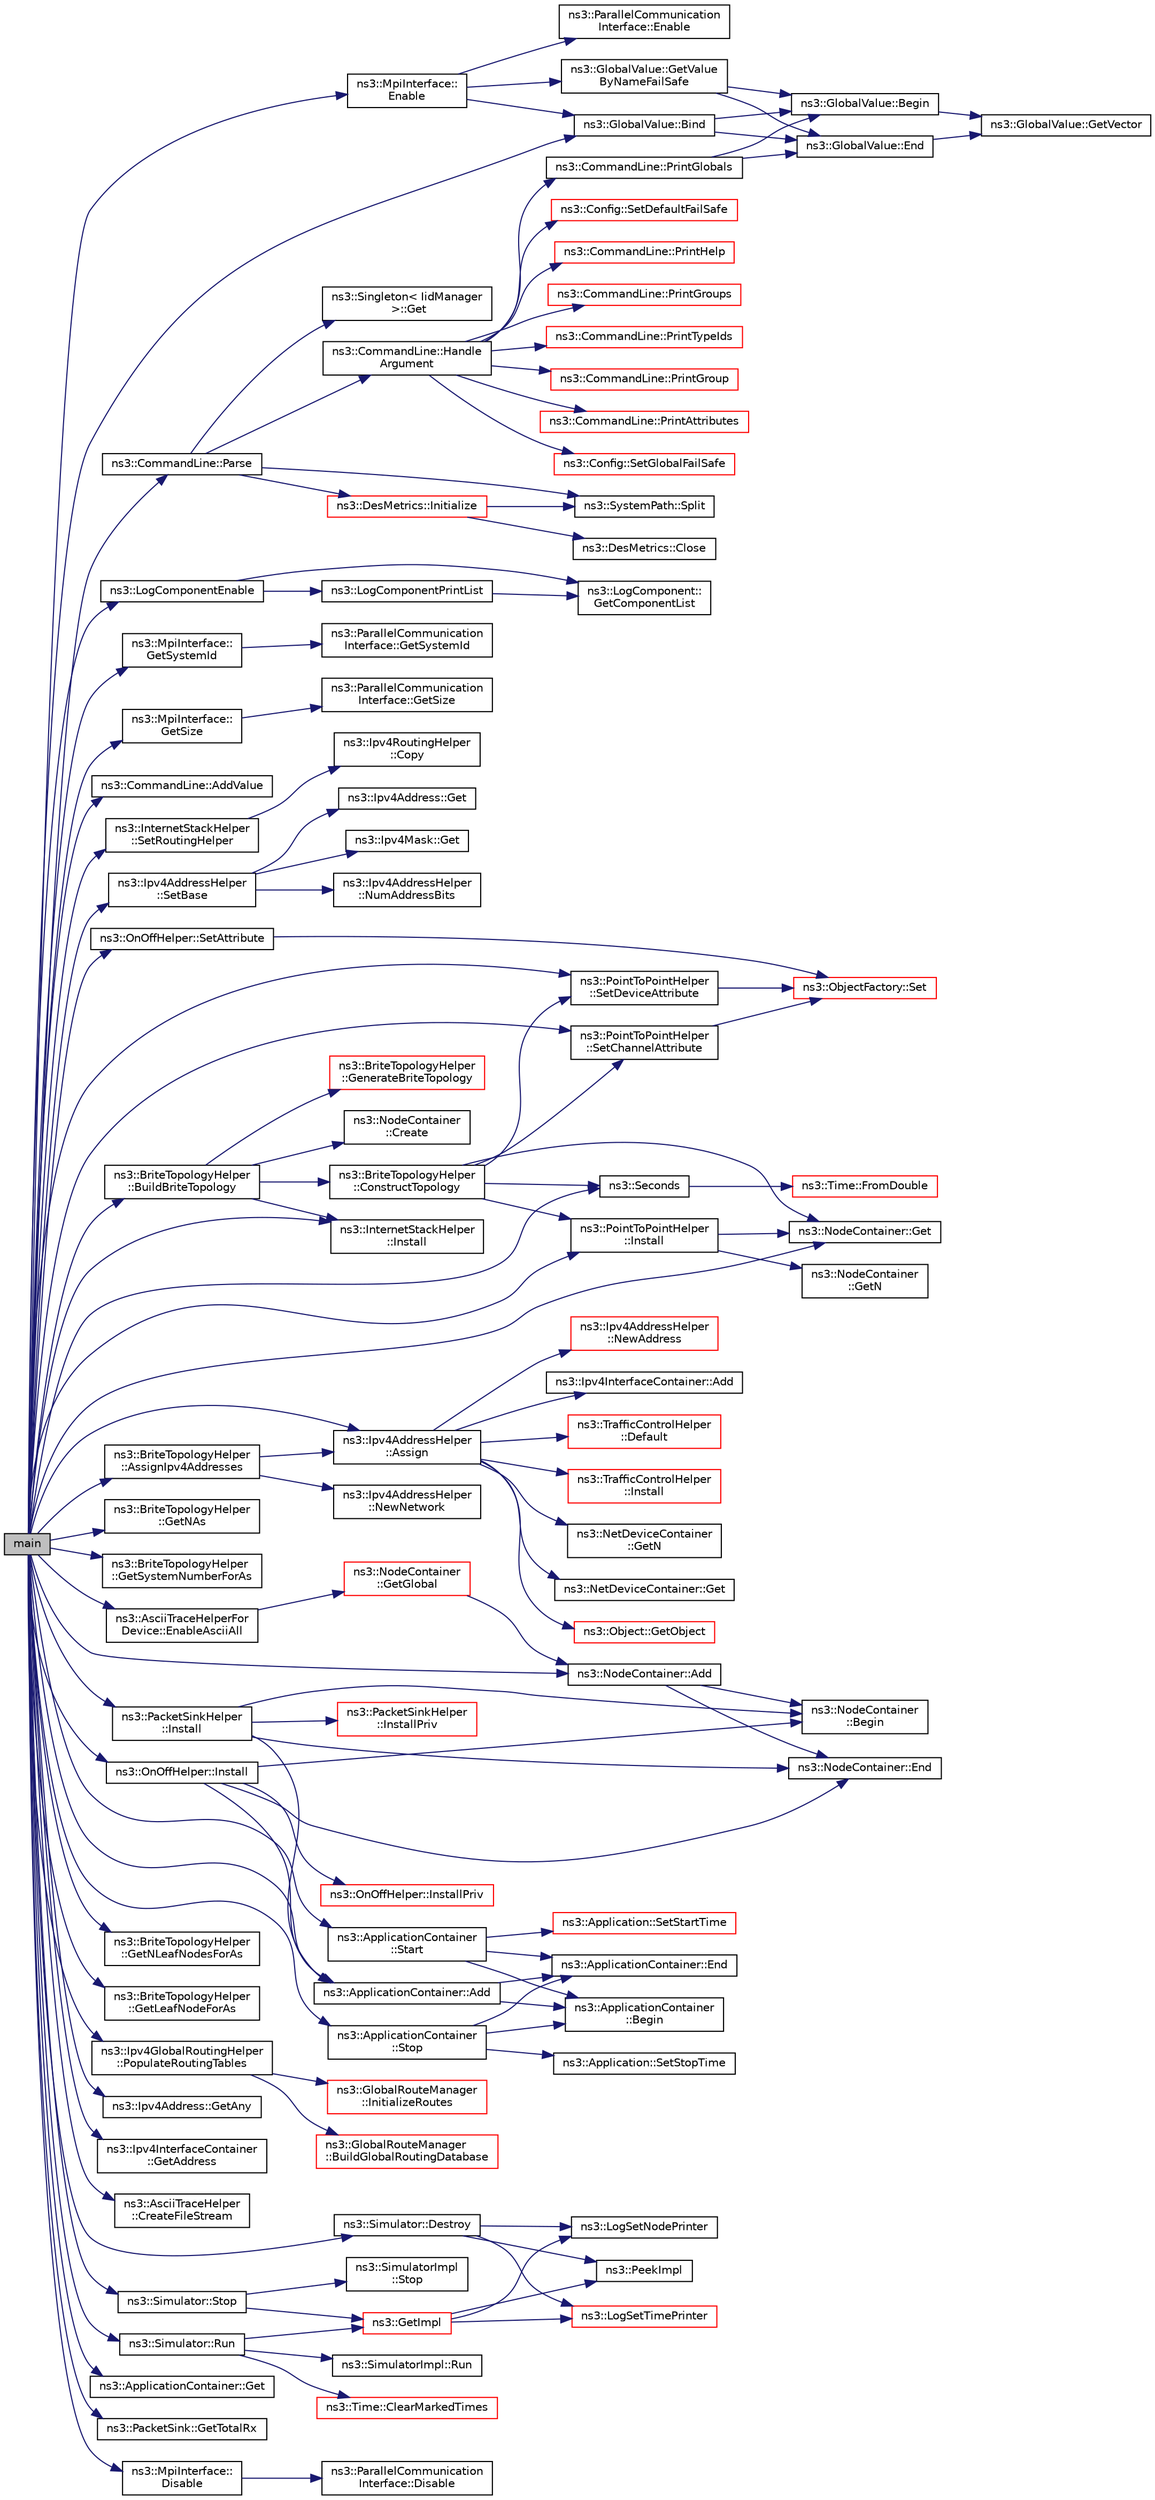digraph "main"
{
  edge [fontname="Helvetica",fontsize="10",labelfontname="Helvetica",labelfontsize="10"];
  node [fontname="Helvetica",fontsize="10",shape=record];
  rankdir="LR";
  Node1 [label="main",height=0.2,width=0.4,color="black", fillcolor="grey75", style="filled", fontcolor="black"];
  Node1 -> Node2 [color="midnightblue",fontsize="10",style="solid"];
  Node2 [label="ns3::MpiInterface::\lEnable",height=0.2,width=0.4,color="black", fillcolor="white", style="filled",URL="$d8/dbe/classns3_1_1MpiInterface.html#ae4512e9386ba0c1cd0857b8ec4620a8b",tooltip="Sets up parallel communication interface. "];
  Node2 -> Node3 [color="midnightblue",fontsize="10",style="solid"];
  Node3 [label="ns3::GlobalValue::GetValue\lByNameFailSafe",height=0.2,width=0.4,color="black", fillcolor="white", style="filled",URL="$dc/d02/classns3_1_1GlobalValue.html#a5ca71172f85db4c2f8c4357e637bb758"];
  Node3 -> Node4 [color="midnightblue",fontsize="10",style="solid"];
  Node4 [label="ns3::GlobalValue::Begin",height=0.2,width=0.4,color="black", fillcolor="white", style="filled",URL="$dc/d02/classns3_1_1GlobalValue.html#acdeb71b28fe45d98523a2168e8807d83"];
  Node4 -> Node5 [color="midnightblue",fontsize="10",style="solid"];
  Node5 [label="ns3::GlobalValue::GetVector",height=0.2,width=0.4,color="black", fillcolor="white", style="filled",URL="$dc/d02/classns3_1_1GlobalValue.html#a69fde3a69c812df719c42b4e2ebde77e"];
  Node3 -> Node6 [color="midnightblue",fontsize="10",style="solid"];
  Node6 [label="ns3::GlobalValue::End",height=0.2,width=0.4,color="black", fillcolor="white", style="filled",URL="$dc/d02/classns3_1_1GlobalValue.html#a2488c329999cf507cc7f7aeb173a4a75"];
  Node6 -> Node5 [color="midnightblue",fontsize="10",style="solid"];
  Node2 -> Node7 [color="midnightblue",fontsize="10",style="solid"];
  Node7 [label="ns3::GlobalValue::Bind",height=0.2,width=0.4,color="black", fillcolor="white", style="filled",URL="$dc/d02/classns3_1_1GlobalValue.html#a4fe56773b98d1047cd50e974256fd14a"];
  Node7 -> Node4 [color="midnightblue",fontsize="10",style="solid"];
  Node7 -> Node6 [color="midnightblue",fontsize="10",style="solid"];
  Node2 -> Node8 [color="midnightblue",fontsize="10",style="solid"];
  Node8 [label="ns3::ParallelCommunication\lInterface::Enable",height=0.2,width=0.4,color="black", fillcolor="white", style="filled",URL="$d5/d06/classns3_1_1ParallelCommunicationInterface.html#a0f73feee4076f27f3d80166656bdfdae"];
  Node1 -> Node7 [color="midnightblue",fontsize="10",style="solid"];
  Node1 -> Node9 [color="midnightblue",fontsize="10",style="solid"];
  Node9 [label="ns3::LogComponentEnable",height=0.2,width=0.4,color="black", fillcolor="white", style="filled",URL="$d7/d2e/namespacens3.html#adc4ef4f00bb2f5f4edae67fc3bc27f20"];
  Node9 -> Node10 [color="midnightblue",fontsize="10",style="solid"];
  Node10 [label="ns3::LogComponent::\lGetComponentList",height=0.2,width=0.4,color="black", fillcolor="white", style="filled",URL="$d9/d3f/classns3_1_1LogComponent.html#a63eb2c0fd93c30f9081443c2fd4bffe9"];
  Node9 -> Node11 [color="midnightblue",fontsize="10",style="solid"];
  Node11 [label="ns3::LogComponentPrintList",height=0.2,width=0.4,color="black", fillcolor="white", style="filled",URL="$d7/d2e/namespacens3.html#a5252703c3f8260fd6dc609f1b276e57c"];
  Node11 -> Node10 [color="midnightblue",fontsize="10",style="solid"];
  Node1 -> Node12 [color="midnightblue",fontsize="10",style="solid"];
  Node12 [label="ns3::MpiInterface::\lGetSystemId",height=0.2,width=0.4,color="black", fillcolor="white", style="filled",URL="$d8/dbe/classns3_1_1MpiInterface.html#a7f1f671b55948fb1c8f7eb54f22a9619"];
  Node12 -> Node13 [color="midnightblue",fontsize="10",style="solid"];
  Node13 [label="ns3::ParallelCommunication\lInterface::GetSystemId",height=0.2,width=0.4,color="black", fillcolor="white", style="filled",URL="$d5/d06/classns3_1_1ParallelCommunicationInterface.html#a9070c6c68ffa2223d422f132ec8e27b9"];
  Node1 -> Node14 [color="midnightblue",fontsize="10",style="solid"];
  Node14 [label="ns3::MpiInterface::\lGetSize",height=0.2,width=0.4,color="black", fillcolor="white", style="filled",URL="$d8/dbe/classns3_1_1MpiInterface.html#ab35c742e7e7ad3fa07cf0dbb92413c82"];
  Node14 -> Node15 [color="midnightblue",fontsize="10",style="solid"];
  Node15 [label="ns3::ParallelCommunication\lInterface::GetSize",height=0.2,width=0.4,color="black", fillcolor="white", style="filled",URL="$d5/d06/classns3_1_1ParallelCommunicationInterface.html#ab9700002497437a15959e9009eedfcdb"];
  Node1 -> Node16 [color="midnightblue",fontsize="10",style="solid"];
  Node16 [label="ns3::CommandLine::AddValue",height=0.2,width=0.4,color="black", fillcolor="white", style="filled",URL="$dc/d87/classns3_1_1CommandLine.html#addcfb546c7ad4c8bd0965654d55beb8e"];
  Node1 -> Node17 [color="midnightblue",fontsize="10",style="solid"];
  Node17 [label="ns3::CommandLine::Parse",height=0.2,width=0.4,color="black", fillcolor="white", style="filled",URL="$dc/d87/classns3_1_1CommandLine.html#a5c10b85b3207e5ecb48d907966923156"];
  Node17 -> Node18 [color="midnightblue",fontsize="10",style="solid"];
  Node18 [label="ns3::SystemPath::Split",height=0.2,width=0.4,color="black", fillcolor="white", style="filled",URL="$d0/dde/group__systempath.html#ga523072e05da63b63113d1bea840edf1a"];
  Node17 -> Node19 [color="midnightblue",fontsize="10",style="solid"];
  Node19 [label="ns3::CommandLine::Handle\lArgument",height=0.2,width=0.4,color="black", fillcolor="white", style="filled",URL="$dc/d87/classns3_1_1CommandLine.html#a527b83304a3c713f3e84711a8a2185a7"];
  Node19 -> Node20 [color="midnightblue",fontsize="10",style="solid"];
  Node20 [label="ns3::CommandLine::PrintHelp",height=0.2,width=0.4,color="red", fillcolor="white", style="filled",URL="$dc/d87/classns3_1_1CommandLine.html#a4558fd7b9eba52d77ffacb4e9896e5de",tooltip="Print program usage to the desired output stream. "];
  Node19 -> Node21 [color="midnightblue",fontsize="10",style="solid"];
  Node21 [label="ns3::CommandLine::PrintGroups",height=0.2,width=0.4,color="red", fillcolor="white", style="filled",URL="$dc/d87/classns3_1_1CommandLine.html#acbfbd40c40508f3b0700d41de1f53089"];
  Node19 -> Node22 [color="midnightblue",fontsize="10",style="solid"];
  Node22 [label="ns3::CommandLine::PrintTypeIds",height=0.2,width=0.4,color="red", fillcolor="white", style="filled",URL="$dc/d87/classns3_1_1CommandLine.html#a141b4fcef1091a980f15f0845166e20b"];
  Node19 -> Node23 [color="midnightblue",fontsize="10",style="solid"];
  Node23 [label="ns3::CommandLine::PrintGlobals",height=0.2,width=0.4,color="black", fillcolor="white", style="filled",URL="$dc/d87/classns3_1_1CommandLine.html#ae531d3f88153ab9edac51509cc0cf8be"];
  Node23 -> Node4 [color="midnightblue",fontsize="10",style="solid"];
  Node23 -> Node6 [color="midnightblue",fontsize="10",style="solid"];
  Node19 -> Node24 [color="midnightblue",fontsize="10",style="solid"];
  Node24 [label="ns3::CommandLine::PrintGroup",height=0.2,width=0.4,color="red", fillcolor="white", style="filled",URL="$dc/d87/classns3_1_1CommandLine.html#abb65c554c9c8f54e815ce54cf8abcd0e"];
  Node19 -> Node25 [color="midnightblue",fontsize="10",style="solid"];
  Node25 [label="ns3::CommandLine::PrintAttributes",height=0.2,width=0.4,color="red", fillcolor="white", style="filled",URL="$dc/d87/classns3_1_1CommandLine.html#a1257dece593fadf03777c71ea4f49b89"];
  Node19 -> Node26 [color="midnightblue",fontsize="10",style="solid"];
  Node26 [label="ns3::Config::SetGlobalFailSafe",height=0.2,width=0.4,color="red", fillcolor="white", style="filled",URL="$d1/d44/group__config.html#gaccae07399fb761a399558a0a03c52dec"];
  Node19 -> Node27 [color="midnightblue",fontsize="10",style="solid"];
  Node27 [label="ns3::Config::SetDefaultFailSafe",height=0.2,width=0.4,color="red", fillcolor="white", style="filled",URL="$d1/d44/group__config.html#ga54361b707f31481b11d19f03495cb045"];
  Node17 -> Node28 [color="midnightblue",fontsize="10",style="solid"];
  Node28 [label="ns3::Singleton\< IidManager\l \>::Get",height=0.2,width=0.4,color="black", fillcolor="white", style="filled",URL="$d8/d77/classns3_1_1Singleton.html#a80a2cd3c25a27ea72add7a9f7a141ffa"];
  Node17 -> Node29 [color="midnightblue",fontsize="10",style="solid"];
  Node29 [label="ns3::DesMetrics::Initialize",height=0.2,width=0.4,color="red", fillcolor="white", style="filled",URL="$d5/d69/classns3_1_1DesMetrics.html#a63bf3891d9fd2cf8c76b375b3db67756"];
  Node29 -> Node30 [color="midnightblue",fontsize="10",style="solid"];
  Node30 [label="ns3::DesMetrics::Close",height=0.2,width=0.4,color="black", fillcolor="white", style="filled",URL="$d5/d69/classns3_1_1DesMetrics.html#a17b52dbb23cd230d64404f57f59029c5"];
  Node29 -> Node18 [color="midnightblue",fontsize="10",style="solid"];
  Node1 -> Node31 [color="midnightblue",fontsize="10",style="solid"];
  Node31 [label="ns3::InternetStackHelper\l::SetRoutingHelper",height=0.2,width=0.4,color="black", fillcolor="white", style="filled",URL="$da/d33/classns3_1_1InternetStackHelper.html#a3e382c02df022dec79952a7eca8cd5ba"];
  Node31 -> Node32 [color="midnightblue",fontsize="10",style="solid"];
  Node32 [label="ns3::Ipv4RoutingHelper\l::Copy",height=0.2,width=0.4,color="black", fillcolor="white", style="filled",URL="$df/d4e/classns3_1_1Ipv4RoutingHelper.html#acf569a0ecf95d5b5186456f368eaa465",tooltip="virtual constructor "];
  Node1 -> Node33 [color="midnightblue",fontsize="10",style="solid"];
  Node33 [label="ns3::Ipv4AddressHelper\l::SetBase",height=0.2,width=0.4,color="black", fillcolor="white", style="filled",URL="$d2/dae/classns3_1_1Ipv4AddressHelper.html#acf7b16dd25bac67e00f5e25f90a9a035",tooltip="Set the base network number, network mask and base address. "];
  Node33 -> Node34 [color="midnightblue",fontsize="10",style="solid"];
  Node34 [label="ns3::Ipv4Address::Get",height=0.2,width=0.4,color="black", fillcolor="white", style="filled",URL="$de/d55/classns3_1_1Ipv4Address.html#ae65810a69898982e927b83660d3bc4d8"];
  Node33 -> Node35 [color="midnightblue",fontsize="10",style="solid"];
  Node35 [label="ns3::Ipv4Mask::Get",height=0.2,width=0.4,color="black", fillcolor="white", style="filled",URL="$d5/df8/classns3_1_1Ipv4Mask.html#ac557d10d9807bbc022ed64e2b929b2db"];
  Node33 -> Node36 [color="midnightblue",fontsize="10",style="solid"];
  Node36 [label="ns3::Ipv4AddressHelper\l::NumAddressBits",height=0.2,width=0.4,color="black", fillcolor="white", style="filled",URL="$d2/dae/classns3_1_1Ipv4AddressHelper.html#a6da9d5543922d9b6c9bfe38934d5dfc4",tooltip="Returns the number of address bits (hostpart) for a given netmask. "];
  Node1 -> Node37 [color="midnightblue",fontsize="10",style="solid"];
  Node37 [label="ns3::BriteTopologyHelper\l::BuildBriteTopology",height=0.2,width=0.4,color="black", fillcolor="white", style="filled",URL="$da/dee/classns3_1_1BriteTopologyHelper.html#a44c7d4b65e9200851ef20283f51f0e84"];
  Node37 -> Node38 [color="midnightblue",fontsize="10",style="solid"];
  Node38 [label="ns3::BriteTopologyHelper\l::GenerateBriteTopology",height=0.2,width=0.4,color="red", fillcolor="white", style="filled",URL="$da/dee/classns3_1_1BriteTopologyHelper.html#a16c360e3a41d15cba5c517f87574be7d"];
  Node37 -> Node39 [color="midnightblue",fontsize="10",style="solid"];
  Node39 [label="ns3::NodeContainer\l::Create",height=0.2,width=0.4,color="black", fillcolor="white", style="filled",URL="$df/d97/classns3_1_1NodeContainer.html#a787f059e2813e8b951cc6914d11dfe69",tooltip="Create n nodes and append pointers to them to the end of this NodeContainer. "];
  Node37 -> Node40 [color="midnightblue",fontsize="10",style="solid"];
  Node40 [label="ns3::InternetStackHelper\l::Install",height=0.2,width=0.4,color="black", fillcolor="white", style="filled",URL="$da/d33/classns3_1_1InternetStackHelper.html#a6645b412f31283d2d9bc3d8a95cebbc0"];
  Node37 -> Node41 [color="midnightblue",fontsize="10",style="solid"];
  Node41 [label="ns3::BriteTopologyHelper\l::ConstructTopology",height=0.2,width=0.4,color="black", fillcolor="white", style="filled",URL="$da/dee/classns3_1_1BriteTopologyHelper.html#a39beaa3fb7f93fa98db00503a4b50de8"];
  Node41 -> Node42 [color="midnightblue",fontsize="10",style="solid"];
  Node42 [label="ns3::PointToPointHelper\l::SetChannelAttribute",height=0.2,width=0.4,color="black", fillcolor="white", style="filled",URL="$d5/d0d/classns3_1_1PointToPointHelper.html#a6b5317fd17fb61e5a53f8d66a90b63b9"];
  Node42 -> Node43 [color="midnightblue",fontsize="10",style="solid"];
  Node43 [label="ns3::ObjectFactory::Set",height=0.2,width=0.4,color="red", fillcolor="white", style="filled",URL="$d5/d0d/classns3_1_1ObjectFactory.html#aef5c0d5019c96bdf01cefd1ff83f4a68"];
  Node41 -> Node44 [color="midnightblue",fontsize="10",style="solid"];
  Node44 [label="ns3::Seconds",height=0.2,width=0.4,color="black", fillcolor="white", style="filled",URL="$d1/dec/group__timecivil.html#ga33c34b816f8ff6628e33d5c8e9713b9e"];
  Node44 -> Node45 [color="midnightblue",fontsize="10",style="solid"];
  Node45 [label="ns3::Time::FromDouble",height=0.2,width=0.4,color="red", fillcolor="white", style="filled",URL="$dc/d04/classns3_1_1Time.html#a60e845f4a74e62495b86356afe604cb4"];
  Node41 -> Node46 [color="midnightblue",fontsize="10",style="solid"];
  Node46 [label="ns3::PointToPointHelper\l::SetDeviceAttribute",height=0.2,width=0.4,color="black", fillcolor="white", style="filled",URL="$d5/d0d/classns3_1_1PointToPointHelper.html#a4577f5ab8c387e5528af2e0fbab1152e"];
  Node46 -> Node43 [color="midnightblue",fontsize="10",style="solid"];
  Node41 -> Node47 [color="midnightblue",fontsize="10",style="solid"];
  Node47 [label="ns3::PointToPointHelper\l::Install",height=0.2,width=0.4,color="black", fillcolor="white", style="filled",URL="$d5/d0d/classns3_1_1PointToPointHelper.html#ab9162fea3e88722666fed1106df1f9ec"];
  Node47 -> Node48 [color="midnightblue",fontsize="10",style="solid"];
  Node48 [label="ns3::NodeContainer\l::GetN",height=0.2,width=0.4,color="black", fillcolor="white", style="filled",URL="$df/d97/classns3_1_1NodeContainer.html#aed647ac56d0407a7706aba02eb44b951",tooltip="Get the number of Ptr<Node> stored in this container. "];
  Node47 -> Node49 [color="midnightblue",fontsize="10",style="solid"];
  Node49 [label="ns3::NodeContainer::Get",height=0.2,width=0.4,color="black", fillcolor="white", style="filled",URL="$df/d97/classns3_1_1NodeContainer.html#a9ed96e2ecc22e0f5a3d4842eb9bf90bf",tooltip="Get the Ptr<Node> stored in this container at a given index. "];
  Node41 -> Node49 [color="midnightblue",fontsize="10",style="solid"];
  Node1 -> Node50 [color="midnightblue",fontsize="10",style="solid"];
  Node50 [label="ns3::BriteTopologyHelper\l::AssignIpv4Addresses",height=0.2,width=0.4,color="black", fillcolor="white", style="filled",URL="$da/dee/classns3_1_1BriteTopologyHelper.html#a6d3c5647200385372fa7847294a24741"];
  Node50 -> Node51 [color="midnightblue",fontsize="10",style="solid"];
  Node51 [label="ns3::Ipv4AddressHelper\l::Assign",height=0.2,width=0.4,color="black", fillcolor="white", style="filled",URL="$d2/dae/classns3_1_1Ipv4AddressHelper.html#af8e7f4a1a7e74c00014a1eac445a27af",tooltip="Assign IP addresses to the net devices specified in the container based on the current network prefix..."];
  Node51 -> Node52 [color="midnightblue",fontsize="10",style="solid"];
  Node52 [label="ns3::NetDeviceContainer\l::GetN",height=0.2,width=0.4,color="black", fillcolor="white", style="filled",URL="$d9/d94/classns3_1_1NetDeviceContainer.html#a74cafc212479bc38976bebd118e856b9",tooltip="Get the number of Ptr<NetDevice> stored in this container. "];
  Node51 -> Node53 [color="midnightblue",fontsize="10",style="solid"];
  Node53 [label="ns3::NetDeviceContainer::Get",height=0.2,width=0.4,color="black", fillcolor="white", style="filled",URL="$d9/d94/classns3_1_1NetDeviceContainer.html#a677d62594b5c9d2dea155cc5045f4d0b",tooltip="Get the Ptr<NetDevice> stored in this container at a given index. "];
  Node51 -> Node54 [color="midnightblue",fontsize="10",style="solid"];
  Node54 [label="ns3::Object::GetObject",height=0.2,width=0.4,color="red", fillcolor="white", style="filled",URL="$d9/d77/classns3_1_1Object.html#a13e18c00017096c8381eb651d5bd0783"];
  Node51 -> Node55 [color="midnightblue",fontsize="10",style="solid"];
  Node55 [label="ns3::Ipv4AddressHelper\l::NewAddress",height=0.2,width=0.4,color="red", fillcolor="white", style="filled",URL="$d2/dae/classns3_1_1Ipv4AddressHelper.html#a9d6bc3cd8def204f9c253fce666b2edd",tooltip="Increment the IP address counter used to allocate IP addresses. "];
  Node51 -> Node56 [color="midnightblue",fontsize="10",style="solid"];
  Node56 [label="ns3::Ipv4InterfaceContainer::Add",height=0.2,width=0.4,color="black", fillcolor="white", style="filled",URL="$d6/d02/classns3_1_1Ipv4InterfaceContainer.html#ae5e7881307c8d49c7606669ded6ac3d6"];
  Node51 -> Node57 [color="midnightblue",fontsize="10",style="solid"];
  Node57 [label="ns3::TrafficControlHelper\l::Default",height=0.2,width=0.4,color="red", fillcolor="white", style="filled",URL="$d7/df9/classns3_1_1TrafficControlHelper.html#afa16cd2a1209beb1c18fa5e8153ba8b8"];
  Node51 -> Node58 [color="midnightblue",fontsize="10",style="solid"];
  Node58 [label="ns3::TrafficControlHelper\l::Install",height=0.2,width=0.4,color="red", fillcolor="white", style="filled",URL="$d7/df9/classns3_1_1TrafficControlHelper.html#a0aa6a8e2fbb1c196589e16f48c99f0b9"];
  Node50 -> Node59 [color="midnightblue",fontsize="10",style="solid"];
  Node59 [label="ns3::Ipv4AddressHelper\l::NewNetwork",height=0.2,width=0.4,color="black", fillcolor="white", style="filled",URL="$d2/dae/classns3_1_1Ipv4AddressHelper.html#a3277d133ef0d2669934a16a8206ba8e4",tooltip="Increment the network number and reset the IP address counter to the base value provided in the SetBa..."];
  Node1 -> Node60 [color="midnightblue",fontsize="10",style="solid"];
  Node60 [label="ns3::BriteTopologyHelper\l::GetNAs",height=0.2,width=0.4,color="black", fillcolor="white", style="filled",URL="$da/dee/classns3_1_1BriteTopologyHelper.html#a45da18fb1d6b8ab1419c700e326a3433"];
  Node1 -> Node61 [color="midnightblue",fontsize="10",style="solid"];
  Node61 [label="ns3::BriteTopologyHelper\l::GetSystemNumberForAs",height=0.2,width=0.4,color="black", fillcolor="white", style="filled",URL="$da/dee/classns3_1_1BriteTopologyHelper.html#a9d6c4dde00885cf3570052dd8f31d343"];
  Node1 -> Node62 [color="midnightblue",fontsize="10",style="solid"];
  Node62 [label="ns3::NodeContainer::Add",height=0.2,width=0.4,color="black", fillcolor="white", style="filled",URL="$df/d97/classns3_1_1NodeContainer.html#aa60b3a0e70f2fb324e16ffcf8bf31fcb",tooltip="Append the contents of another NodeContainer to the end of this container. "];
  Node62 -> Node63 [color="midnightblue",fontsize="10",style="solid"];
  Node63 [label="ns3::NodeContainer\l::Begin",height=0.2,width=0.4,color="black", fillcolor="white", style="filled",URL="$df/d97/classns3_1_1NodeContainer.html#adf0f639aff139db107526288777eb533",tooltip="Get an iterator which refers to the first Node in the container. "];
  Node62 -> Node64 [color="midnightblue",fontsize="10",style="solid"];
  Node64 [label="ns3::NodeContainer::End",height=0.2,width=0.4,color="black", fillcolor="white", style="filled",URL="$df/d97/classns3_1_1NodeContainer.html#a8ea0bcac137597d192c5e6b95ca60464",tooltip="Get an iterator which indicates past-the-last Node in the container. "];
  Node1 -> Node40 [color="midnightblue",fontsize="10",style="solid"];
  Node1 -> Node65 [color="midnightblue",fontsize="10",style="solid"];
  Node65 [label="ns3::BriteTopologyHelper\l::GetNLeafNodesForAs",height=0.2,width=0.4,color="black", fillcolor="white", style="filled",URL="$da/dee/classns3_1_1BriteTopologyHelper.html#a71614af65e3937fa96b9e68d525822c4"];
  Node1 -> Node66 [color="midnightblue",fontsize="10",style="solid"];
  Node66 [label="ns3::BriteTopologyHelper\l::GetLeafNodeForAs",height=0.2,width=0.4,color="black", fillcolor="white", style="filled",URL="$da/dee/classns3_1_1BriteTopologyHelper.html#ad451a52a7b0c3359d9433a566c697314"];
  Node1 -> Node46 [color="midnightblue",fontsize="10",style="solid"];
  Node1 -> Node42 [color="midnightblue",fontsize="10",style="solid"];
  Node1 -> Node47 [color="midnightblue",fontsize="10",style="solid"];
  Node1 -> Node51 [color="midnightblue",fontsize="10",style="solid"];
  Node1 -> Node67 [color="midnightblue",fontsize="10",style="solid"];
  Node67 [label="ns3::Ipv4GlobalRoutingHelper\l::PopulateRoutingTables",height=0.2,width=0.4,color="black", fillcolor="white", style="filled",URL="$d4/d1a/classns3_1_1Ipv4GlobalRoutingHelper.html#a540c7339880774ff18a459238ef5a7b2",tooltip="Build a routing database and initialize the routing tables of the nodes in the simulation. Makes all nodes in the simulation into routers. "];
  Node67 -> Node68 [color="midnightblue",fontsize="10",style="solid"];
  Node68 [label="ns3::GlobalRouteManager\l::BuildGlobalRoutingDatabase",height=0.2,width=0.4,color="red", fillcolor="white", style="filled",URL="$d1/d7f/classns3_1_1GlobalRouteManager.html#af0d9e010837cc915d430b17f63175910",tooltip="Build the routing database by gathering Link State Advertisements from each node exporting a GlobalRo..."];
  Node67 -> Node69 [color="midnightblue",fontsize="10",style="solid"];
  Node69 [label="ns3::GlobalRouteManager\l::InitializeRoutes",height=0.2,width=0.4,color="red", fillcolor="white", style="filled",URL="$d1/d7f/classns3_1_1GlobalRouteManager.html#aea21f6fb4dbecb0d2e3dadc7db1087d3",tooltip="Compute routes using a Dijkstra SPF computation and populate per-node forwarding tables. "];
  Node1 -> Node70 [color="midnightblue",fontsize="10",style="solid"];
  Node70 [label="ns3::Ipv4Address::GetAny",height=0.2,width=0.4,color="black", fillcolor="white", style="filled",URL="$de/d55/classns3_1_1Ipv4Address.html#a7a39b330c8e701183a411d5779fca1a4"];
  Node1 -> Node71 [color="midnightblue",fontsize="10",style="solid"];
  Node71 [label="ns3::ApplicationContainer::Add",height=0.2,width=0.4,color="black", fillcolor="white", style="filled",URL="$d9/dad/classns3_1_1ApplicationContainer.html#ad09ab1a1ad5849d518d5f4c262e38152",tooltip="Append the contents of another ApplicationContainer to the end of this container. ..."];
  Node71 -> Node72 [color="midnightblue",fontsize="10",style="solid"];
  Node72 [label="ns3::ApplicationContainer\l::Begin",height=0.2,width=0.4,color="black", fillcolor="white", style="filled",URL="$d9/dad/classns3_1_1ApplicationContainer.html#ae37428fe2d14afe32cb1a3eecfab2e4e",tooltip="Get an iterator which refers to the first Application in the container. "];
  Node71 -> Node73 [color="midnightblue",fontsize="10",style="solid"];
  Node73 [label="ns3::ApplicationContainer::End",height=0.2,width=0.4,color="black", fillcolor="white", style="filled",URL="$d9/dad/classns3_1_1ApplicationContainer.html#aed3e63d94451be9779fb8d00d0461bfb",tooltip="Get an iterator which indicates past-the-last Application in the container. "];
  Node1 -> Node74 [color="midnightblue",fontsize="10",style="solid"];
  Node74 [label="ns3::PacketSinkHelper\l::Install",height=0.2,width=0.4,color="black", fillcolor="white", style="filled",URL="$d2/d7c/classns3_1_1PacketSinkHelper.html#a394059adb24348dd366ce703fc39bbdd"];
  Node74 -> Node63 [color="midnightblue",fontsize="10",style="solid"];
  Node74 -> Node64 [color="midnightblue",fontsize="10",style="solid"];
  Node74 -> Node71 [color="midnightblue",fontsize="10",style="solid"];
  Node74 -> Node75 [color="midnightblue",fontsize="10",style="solid"];
  Node75 [label="ns3::PacketSinkHelper\l::InstallPriv",height=0.2,width=0.4,color="red", fillcolor="white", style="filled",URL="$d2/d7c/classns3_1_1PacketSinkHelper.html#abae857f9a8fcbd64ea5a470d0b980371"];
  Node1 -> Node49 [color="midnightblue",fontsize="10",style="solid"];
  Node1 -> Node76 [color="midnightblue",fontsize="10",style="solid"];
  Node76 [label="ns3::ApplicationContainer\l::Start",height=0.2,width=0.4,color="black", fillcolor="white", style="filled",URL="$d9/dad/classns3_1_1ApplicationContainer.html#a8eff87926507020bbe3e1390358a54a7",tooltip="Arrange for all of the Applications in this container to Start() at the Time given as a parameter..."];
  Node76 -> Node72 [color="midnightblue",fontsize="10",style="solid"];
  Node76 -> Node73 [color="midnightblue",fontsize="10",style="solid"];
  Node76 -> Node77 [color="midnightblue",fontsize="10",style="solid"];
  Node77 [label="ns3::Application::SetStartTime",height=0.2,width=0.4,color="red", fillcolor="white", style="filled",URL="$d0/d46/classns3_1_1Application.html#a8360a49748e30c52ffdcc7a305c3cd48",tooltip="Specify application start time. "];
  Node1 -> Node44 [color="midnightblue",fontsize="10",style="solid"];
  Node1 -> Node78 [color="midnightblue",fontsize="10",style="solid"];
  Node78 [label="ns3::ApplicationContainer\l::Stop",height=0.2,width=0.4,color="black", fillcolor="white", style="filled",URL="$d9/dad/classns3_1_1ApplicationContainer.html#adfc52f9aa4020c8714679b00bbb9ddb3",tooltip="Arrange for all of the Applications in this container to Stop() at the Time given as a parameter..."];
  Node78 -> Node72 [color="midnightblue",fontsize="10",style="solid"];
  Node78 -> Node73 [color="midnightblue",fontsize="10",style="solid"];
  Node78 -> Node79 [color="midnightblue",fontsize="10",style="solid"];
  Node79 [label="ns3::Application::SetStopTime",height=0.2,width=0.4,color="black", fillcolor="white", style="filled",URL="$d0/d46/classns3_1_1Application.html#a732c1fdadf0be176c753a2ce6e27dff9",tooltip="Specify application stop time. "];
  Node1 -> Node80 [color="midnightblue",fontsize="10",style="solid"];
  Node80 [label="ns3::OnOffHelper::SetAttribute",height=0.2,width=0.4,color="black", fillcolor="white", style="filled",URL="$dd/d6a/classns3_1_1OnOffHelper.html#a9f29b8db5fd9afa3075a74f48d30d914"];
  Node80 -> Node43 [color="midnightblue",fontsize="10",style="solid"];
  Node1 -> Node81 [color="midnightblue",fontsize="10",style="solid"];
  Node81 [label="ns3::Ipv4InterfaceContainer\l::GetAddress",height=0.2,width=0.4,color="black", fillcolor="white", style="filled",URL="$d6/d02/classns3_1_1Ipv4InterfaceContainer.html#ae63208dcd222be986822937ee4aa828c"];
  Node1 -> Node82 [color="midnightblue",fontsize="10",style="solid"];
  Node82 [label="ns3::OnOffHelper::Install",height=0.2,width=0.4,color="black", fillcolor="white", style="filled",URL="$dd/d6a/classns3_1_1OnOffHelper.html#aa4471e2fec7b08ad7c46aa568f424323"];
  Node82 -> Node63 [color="midnightblue",fontsize="10",style="solid"];
  Node82 -> Node64 [color="midnightblue",fontsize="10",style="solid"];
  Node82 -> Node71 [color="midnightblue",fontsize="10",style="solid"];
  Node82 -> Node83 [color="midnightblue",fontsize="10",style="solid"];
  Node83 [label="ns3::OnOffHelper::InstallPriv",height=0.2,width=0.4,color="red", fillcolor="white", style="filled",URL="$dd/d6a/classns3_1_1OnOffHelper.html#a590497c3610bcaac6fe3a4abe290bb6d"];
  Node1 -> Node84 [color="midnightblue",fontsize="10",style="solid"];
  Node84 [label="ns3::AsciiTraceHelperFor\lDevice::EnableAsciiAll",height=0.2,width=0.4,color="black", fillcolor="white", style="filled",URL="$dd/daf/classns3_1_1AsciiTraceHelperForDevice.html#a63e57c878526c732924e14c1e52cca8b",tooltip="Enable ascii trace output on each device (which is of the appropriate type) in the set of all nodes c..."];
  Node84 -> Node85 [color="midnightblue",fontsize="10",style="solid"];
  Node85 [label="ns3::NodeContainer\l::GetGlobal",height=0.2,width=0.4,color="red", fillcolor="white", style="filled",URL="$df/d97/classns3_1_1NodeContainer.html#a687e8f9ceb74d0ce3b06591c9f44c9ed",tooltip="Create a NodeContainer that contains a list of all nodes created through NodeContainer::Create() and ..."];
  Node85 -> Node62 [color="midnightblue",fontsize="10",style="solid"];
  Node1 -> Node86 [color="midnightblue",fontsize="10",style="solid"];
  Node86 [label="ns3::AsciiTraceHelper\l::CreateFileStream",height=0.2,width=0.4,color="black", fillcolor="white", style="filled",URL="$dd/da2/classns3_1_1AsciiTraceHelper.html#a44960bf2ca32835024eaedd26d1c4f94",tooltip="Create and initialize an output stream object we&#39;ll use to write the traced bits. ..."];
  Node1 -> Node87 [color="midnightblue",fontsize="10",style="solid"];
  Node87 [label="ns3::Simulator::Stop",height=0.2,width=0.4,color="black", fillcolor="white", style="filled",URL="$d7/deb/classns3_1_1Simulator.html#a2335ba5b62e9066e893fecb21b7f6afd"];
  Node87 -> Node88 [color="midnightblue",fontsize="10",style="solid"];
  Node88 [label="ns3::GetImpl",height=0.2,width=0.4,color="red", fillcolor="white", style="filled",URL="$d4/d8b/group__simulator.html#ga42eb4eddad41528d4d99794a3dae3fd0",tooltip="Get the SimulatorImpl singleton. "];
  Node88 -> Node89 [color="midnightblue",fontsize="10",style="solid"];
  Node89 [label="ns3::PeekImpl",height=0.2,width=0.4,color="black", fillcolor="white", style="filled",URL="$d4/d8b/group__simulator.html#ga233c5c38de117e4e4a5a9cd168694792",tooltip="Get the static SimulatorImpl instance. "];
  Node88 -> Node90 [color="midnightblue",fontsize="10",style="solid"];
  Node90 [label="ns3::LogSetTimePrinter",height=0.2,width=0.4,color="red", fillcolor="white", style="filled",URL="$d7/d2e/namespacens3.html#acf6a1749b3febc5a6a5b2b8620138d80"];
  Node88 -> Node91 [color="midnightblue",fontsize="10",style="solid"];
  Node91 [label="ns3::LogSetNodePrinter",height=0.2,width=0.4,color="black", fillcolor="white", style="filled",URL="$d7/d2e/namespacens3.html#aa6e659ca357c8309352fa0f146793810"];
  Node87 -> Node92 [color="midnightblue",fontsize="10",style="solid"];
  Node92 [label="ns3::SimulatorImpl\l::Stop",height=0.2,width=0.4,color="black", fillcolor="white", style="filled",URL="$d2/d19/classns3_1_1SimulatorImpl.html#afbdfb2b01d0e62a7f681801f27820611"];
  Node1 -> Node93 [color="midnightblue",fontsize="10",style="solid"];
  Node93 [label="ns3::Simulator::Run",height=0.2,width=0.4,color="black", fillcolor="white", style="filled",URL="$d7/deb/classns3_1_1Simulator.html#a84be982e6d03b62c3dc3303c75a9b909"];
  Node93 -> Node94 [color="midnightblue",fontsize="10",style="solid"];
  Node94 [label="ns3::Time::ClearMarkedTimes",height=0.2,width=0.4,color="red", fillcolor="white", style="filled",URL="$dc/d04/classns3_1_1Time.html#a2fa8d441c8f509653b3ffa94cc20db91"];
  Node93 -> Node88 [color="midnightblue",fontsize="10",style="solid"];
  Node93 -> Node95 [color="midnightblue",fontsize="10",style="solid"];
  Node95 [label="ns3::SimulatorImpl::Run",height=0.2,width=0.4,color="black", fillcolor="white", style="filled",URL="$d2/d19/classns3_1_1SimulatorImpl.html#a4b5de814986948cca3658a84c9d671f6"];
  Node1 -> Node96 [color="midnightblue",fontsize="10",style="solid"];
  Node96 [label="ns3::Simulator::Destroy",height=0.2,width=0.4,color="black", fillcolor="white", style="filled",URL="$d7/deb/classns3_1_1Simulator.html#a2a056e59a6623225df0957eda0ee8252"];
  Node96 -> Node89 [color="midnightblue",fontsize="10",style="solid"];
  Node96 -> Node90 [color="midnightblue",fontsize="10",style="solid"];
  Node96 -> Node91 [color="midnightblue",fontsize="10",style="solid"];
  Node1 -> Node97 [color="midnightblue",fontsize="10",style="solid"];
  Node97 [label="ns3::ApplicationContainer::Get",height=0.2,width=0.4,color="black", fillcolor="white", style="filled",URL="$d9/dad/classns3_1_1ApplicationContainer.html#a9e565807abd4213a56566a7ccd8d7509",tooltip="Get the Ptr<Application> stored in this container at a given index. "];
  Node1 -> Node98 [color="midnightblue",fontsize="10",style="solid"];
  Node98 [label="ns3::PacketSink::GetTotalRx",height=0.2,width=0.4,color="black", fillcolor="white", style="filled",URL="$d9/dcb/classns3_1_1PacketSink.html#a11e7c4cc4a3c1e16e9abbb2cd3a12334"];
  Node1 -> Node99 [color="midnightblue",fontsize="10",style="solid"];
  Node99 [label="ns3::MpiInterface::\lDisable",height=0.2,width=0.4,color="black", fillcolor="white", style="filled",URL="$d8/dbe/classns3_1_1MpiInterface.html#ab5c2688cd009d8eaebd49af26beaa04e"];
  Node99 -> Node100 [color="midnightblue",fontsize="10",style="solid"];
  Node100 [label="ns3::ParallelCommunication\lInterface::Disable",height=0.2,width=0.4,color="black", fillcolor="white", style="filled",URL="$d5/d06/classns3_1_1ParallelCommunicationInterface.html#adeb1416b3a2e0185b376bbbf0d341fe4"];
}
